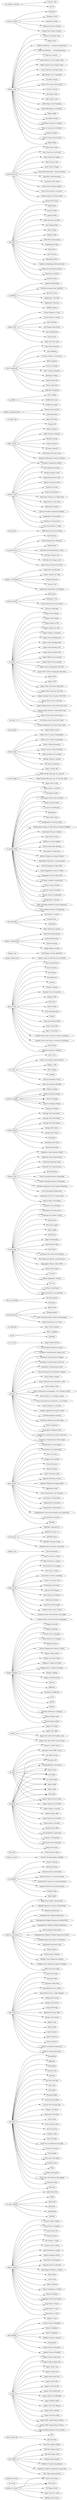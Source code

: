digraph modules {
	rankdir = LR;
	"pointcloud_viewer" -> "Point Cloud Viewer";
	"grid_spline" -> "Thin Plate Spline (Global)";
	"grid_spline" -> "Thin Plate Spline (Local)";
	"grid_spline" -> "Thin Plate Spline (TIN)";
	"grid_spline" -> "B-Spline Approximation";
	"grid_spline" -> "Multilevel B-Spline Interpolation";
	"grid_spline" -> "Multilevel B-Spline Interpolation (from Grid)";
	"grid_spline" -> "Cubic Spline Approximation";
	"grid_calculus_bsl" -> "BSL";
	"grid_calculus_bsl" -> "BSL from File";
	"io_grid" -> "Export ESRI Arc/Info Grid";
	"io_grid" -> "Import ESRI Arc/Info Grid";
	"io_grid" -> "Export Surfer Grid";
	"io_grid" -> "Import Surfer Grid";
	"io_grid" -> "Import Binary Raw Data";
	"io_grid" -> "Export Grid to XYZ";
	"io_grid" -> "Import Grid from XYZ";
	"io_grid" -> "Import USGS SRTM Grid";
	"io_grid" -> "Import MOLA Grid (MEGDR)";
	"io_grid" -> "Import SRTM30 DEM";
	"io_grid" -> "Export True Color Bitmap";
	"io_grid" -> "Import Erdas LAN/GIS";
	"io_grid" -> "Import Grid from Table";
	"io_grid" -> "Import WRF Geogrid Binary Format";
	"io_grid" -> "Export WRF Geogrid Binary Format";
	"io_grid" -> "Import Building Sketches from CityGML";
	"grid_gridding" -> "Shapes to Grid";
	"grid_gridding" -> "Inverse Distance Weighted";
	"grid_gridding" -> "Nearest Neighbour";
	"grid_gridding" -> "Natural Neighbour";
	"grid_gridding" -> "Modifed Quadratic Shepard";
	"grid_gridding" -> "Triangulation";
	"grid_gridding" -> "Kernel Density Estimation";
	"grid_gridding" -> "Angular Distance Weighted";
	"shapes_points" -> "Convert Table to Points";
	"shapes_points" -> "Count Points in Polygons";
	"shapes_points" -> "Create Point Grid";
	"shapes_points" -> "Point Distances";
	"shapes_points" -> "Fit N Points to shape";
	"shapes_points" -> "Convert Lines to Points";
	"shapes_points" -> "Add Coordinates to points";
	"shapes_points" -> "Remove Duplicate Points";
	"shapes_points" -> "Clip Points with Polygons";
	"shapes_points" -> "Separate points by direction";
	"shapes_points" -> "Add Polygon Attributes to Points";
	"shapes_points" -> "Points Filter";
	"shapes_points" -> "Convex Hull";
	"shapes_points" -> "Points Thinning";
	"shapes_points" -> "Convert Multipoints to Points";
	"shapes_points" -> "Thiessen Polygons";
	"shapes_points" -> "Aggregate Point Observations";
	"shapes_points" -> "Snap Points to Points";
	"shapes_points" -> "Snap Points to Lines";
	"shapes_points" -> "Snap Points to Grid";
	"ta_slope_stability" -> "SAFETYFACTOR";
	"ta_slope_stability" -> "TOBIA";
	"ta_slope_stability" -> "SHALSTAB";
	"ta_slope_stability" -> "WETNESS";
	"ta_slope_stability" -> "WEDGEFAIL";
	"ta_slope_stability" -> "ANGMAP";
	"grid_tools" -> "Resampling";
	"grid_tools" -> "Aggregate";
	"grid_tools" -> "Mosaicking";
	"grid_tools" -> "Constant Grid";
	"grid_tools" -> "Patching";
	"grid_tools" -> "Close One Cell Gaps";
	"grid_tools" -> "Close Gaps";
	"grid_tools" -> "Grid Buffer";
	"grid_tools" -> "Threshold Buffer";
	"grid_tools" -> "Grid Proximity Buffer";
	"grid_tools" -> "Convert Data Storage Type";
	"grid_tools" -> "Change Grid Values";
	"grid_tools" -> "Reclassify Grid Values";
	"grid_tools" -> "Crop to Data";
	"grid_tools" -> "Invert Data/No-Data";
	"grid_tools" -> "Grid Orientation";
	"grid_tools" -> "Combine Grids";
	"grid_tools" -> "Grid Cell Index";
	"grid_tools" -> "Grids from classified grid and table";
	"grid_tools" -> "Create Grid System";
	"grid_tools" -> "Grid Masking";
	"grid_tools" -> "Close Gaps with Spline";
	"grid_tools" -> "Proximity Grid";
	"grid_tools" -> "Tiling";
	"grid_tools" -> "Shrink and Expand";
	"grid_tools" -> "Close Gaps with Stepwise Resampling";
	"grid_tools" -> "Transpose Grids";
	"grid_tools" -> "Clip Grids";
	"table_tools" -> "Create New Table";
	"table_tools" -> "Transpose Table";
	"table_tools" -> "Enumerate Table Field";
	"table_tools" -> "Join Attributes from a Table";
	"table_tools" -> "Join Attributes from a Table (Shapes)";
	"table_tools" -> "Change Date Format";
	"table_tools" -> "Change Time Format";
	"table_tools" -> "Change Field Type";
	"table_tools" -> "Append Rows from Table";
	"table_tools" -> "Change Color Format";
	"table_tools" -> "Replace Text";
	"table_tools" -> "Delete Fields";
	"table_tools" -> "Copy Selection";
	"table_tools" -> "Delete Selection";
	"table_tools" -> "Invert Selection";
	"table_tools" -> "Select by Numerical Expression";
	"table_tools" -> "Select by String Expression";
	"statistics_regression" -> "Regression Analysis (Points/Grid)";
	"statistics_regression" -> "Multiple Regression Analysis (Points/Grids)";
	"statistics_regression" -> "Polynomial Regression";
	"statistics_regression" -> "Geographically Weighted Regression";
	"statistics_regression" -> "Geographically Weighted Regression (Points/Grid)";
	"statistics_regression" -> "Geographically Weighted Multiple Regression";
	"statistics_regression" -> "GWR Gridding (Points/Grids)";
	"statistics_regression" -> "Geographically Weighted Multiple Regression (Points)";
	"statistics_regression" -> "Multiple Regression Analysis (Grid/Grids)";
	"statistics_regression" -> "Polynomial Trend from Grids";
	"statistics_regression" -> "Trend Analysis";
	"statistics_regression" -> "Trend Analysis (Shapes)";
	"statistics_regression" -> "Multiple Linear Regression Analysis";
	"statistics_regression" -> "Multiple Linear Regression Analysis (Shapes)";
	"statistics_regression" -> "GWR Grid Downscaling";
	"ta_channels" -> "Channel Network";
	"ta_channels" -> "Watershed Basins";
	"ta_channels" -> "Watershed Basins (Extended)";
	"ta_channels" -> "Vertical Distance to Channel Network";
	"ta_channels" -> "Overland Flow Distance to Channel Network";
	"ta_channels" -> "Channel Network and Drainage Basins";
	"ta_channels" -> "Strahler Order";
	"ta_channels" -> "Valley Depth";
	"shapes_transect" -> "Transect through polygon shapefile";
	"docs_html" -> "SVG Interactive Map";
	"garden_3d_viewer" -> "TIN Viewer";
	"garden_3d_viewer" -> "Point Cloud Viewer";
	"garden_3d_viewer" -> "3D Shapes Viewer";
	"garden_3d_viewer" -> "Globe Viewer for Grids";
	"garden_3d_viewer" -> "Multiple Grids Viewer";
	"db_pgsql" -> "List PostgreSQL Connections";
	"db_pgsql" -> "Connect to PostgreSQL";
	"db_pgsql" -> "Disconnect from PostgreSQL";
	"db_pgsql" -> "Disconnect All";
	"db_pgsql" -> "Begin Transaction";
	"db_pgsql" -> "Commit/Rollback Transaction";
	"db_pgsql" -> "Execute SQL";
	"db_pgsql" -> "List Tables";
	"db_pgsql" -> "List Table Fields";
	"db_pgsql" -> "Import Table";
	"db_pgsql" -> "Export Table";
	"db_pgsql" -> "Drop Table";
	"db_pgsql" -> "Import Table from SQL Query";
	"db_pgsql" -> "Import Shapes from PostGIS";
	"db_pgsql" -> "Export Shapes to PostGIS";
	"db_pgsql" -> "Update Shapes SRID";
	"db_pgsql" -> "Import Raster from PostGIS";
	"db_pgsql" -> "Export Raster to PostGIS";
	"db_pgsql" -> "Update Raster SRID";
	"io_table" -> "Export Text Table";
	"io_table" -> "Import Text Table";
	"io_table" -> "Import Text Table with Numbers only";
	"io_table" -> "Import Text Table (Fixed Column Sizes)";
	"shapes_polygons" -> "Polygon Centroids";
	"shapes_polygons" -> "Polygon Properties";
	"shapes_polygons" -> "Convert Lines to Polygons";
	"shapes_polygons" -> "Point Statistics for Polygons";
	"shapes_polygons" -> "Polygon Dissolve";
	"shapes_polygons" -> "Convert Polygon/Line Vertices to Points";
	"shapes_polygons" -> "Polygon Shape Indices";
	"shapes_polygons" -> "Polygon-Line Intersection";
	"shapes_polygons" -> "Polygons to Edges and Nodes";
	"shapes_polygons" -> "Polygon Parts to Separate Polygons";
	"shapes_polygons" -> "Polygon Clipping";
	"shapes_polygons" -> "Polygon Self-Intersection";
	"shapes_polygons" -> "Intersect";
	"shapes_polygons" -> "Difference";
	"shapes_polygons" -> "Symmetrical Difference";
	"shapes_polygons" -> "Union";
	"shapes_polygons" -> "Update";
	"shapes_polygons" -> "Identity";
	"shapes_polygons" -> "Add Point Attributes to Polygons";
	"shapes_polygons" -> "Flatten Polygon Layer";
	"shapes_polygons" -> "Shared Polygon Edges";
	"shapes_grid" -> "Add Grid Values to Points";
	"shapes_grid" -> "Add Grid Values to Shapes";
	"shapes_grid" -> "Grid Statistics for Polygons";
	"shapes_grid" -> "Grid Values to Points";
	"shapes_grid" -> "Grid Values to Points (randomly)";
	"shapes_grid" -> "Contour Lines from Grid";
	"shapes_grid" -> "Vectorising Grid Classes";
	"shapes_grid" -> "Clip Grid with Polygon";
	"shapes_grid" -> "Local Minima and Maxima";
	"shapes_grid" -> "Grid System Extent";
	"shapes_grid" -> "Clip Grid with Rectangle";
	"shapes_grid" -> "Gradient Vectors from Surface";
	"shapes_grid" -> "Gradient Vectors from Direction and Length";
	"shapes_grid" -> "Gradient Vectors from Directional Components";
	"imagery_svm" -> "SVM Classification";
	"sim_ihacres" -> "IHACRES Calibration (2)";
	"sim_ihacres" -> "IHACRES Version 1.0";
	"sim_ihacres" -> "IHACRES Basin";
	"sim_ihacres" -> "IHACRES Elevation Bands";
	"sim_ihacres" -> "IHACRES Elevation Bands Calibration";
	"grid_analysis" -> "Accumulated Cost (Isotropic)";
	"grid_analysis" -> "Accumulated Cost (Anisotropic)";
	"grid_analysis" -> "Least Cost Paths";
	"grid_analysis" -> "Change Vector Analysis";
	"grid_analysis" -> "Covered Distance";
	"grid_analysis" -> "Pattern Analysis";
	"grid_analysis" -> "Layer of extreme value";
	"grid_analysis" -> "Analytical Hierarchy Process";
	"grid_analysis" -> "Ordered Weighted Averaging (OWA)";
	"grid_analysis" -> "Aggregation Index";
	"grid_analysis" -> "Cross-Classification and Tabulation";
	"grid_analysis" -> "Soil Texture Classification";
	"grid_analysis" -> "Fragmentation (Standard)";
	"grid_analysis" -> "Fragmentation (Alternative)";
	"grid_analysis" -> "Fragmentation Classes from Density and Connectivity";
	"grid_analysis" -> "Accumulation Functions";
	"grid_analysis" -> "IMCORR ";
	"pj_proj4" -> "Set Coordinate Reference System";
	"pj_proj4" -> "Coordinate Transformation (Shapes List)";
	"pj_proj4" -> "Coordinate Transformation (Shapes)";
	"pj_proj4" -> "Coordinate Transformation (Grid List)";
	"pj_proj4" -> "Coordinate Transformation (Grid)";
	"pj_proj4" -> "Proj.4 (Command Line Arguments, Shapes)";
	"pj_proj4" -> "Proj.4 (Dialog, Shapes)";
	"pj_proj4" -> "Proj.4 (Command Line Arguments, Grid)";
	"pj_proj4" -> "Proj.4 (Dialog, Grid)";
	"pj_proj4" -> "Proj.4 (Command Line Arguments, List of Shapes Layers)";
	"pj_proj4" -> "Proj.4 (Dialog, List of Shapes Layers)";
	"pj_proj4" -> "Proj.4 (Command Line Arguments, List of Grids)";
	"pj_proj4" -> "Proj.4 (Dialog, List of Grids)";
	"pj_proj4" -> "Change Longitudinal Range for Grids";
	"pj_proj4" -> "Latitude/Longitude Graticule";
	"pj_proj4" -> "Coordinate Reference System Picker";
	"pj_proj4" -> "Tissot's Indicatrix";
	"pj_proj4" -> "Geographic Coordinate Grids";
	"pj_proj4" -> "Coordinate Transformation (Point Cloud List)";
	"pj_proj4" -> "Coordinate Transformation (Point Cloud)";
	"io_esri_e00" -> "Import ESRI E00 File";
	"io_gps" -> "GPX to shapefile";
	"io_gps" -> "GPSBabel";
	"ta_compound" -> "Basic Terrain Analysis";
	"pj_georeference" -> "Rectify Grid";
	"pj_georeference" -> "Warping Shapes";
	"pj_georeference" -> "Direct Georeferencing of Airborne Photographs";
	"pj_georeference" -> "Define Georeference for Grids";
	"sim_fire_spreading" -> "Fire Risk Analysis";
	"sim_fire_spreading" -> "Simulation";
	"ta_hydrology" -> "Catchment Area (Parallel)";
	"ta_hydrology" -> "Catchment Area (Recursive)";
	"ta_hydrology" -> "Catchment Area (Flow Tracing)";
	"ta_hydrology" -> "Upslope Area";
	"ta_hydrology" -> "Flow Path Length";
	"ta_hydrology" -> "Slope Length";
	"ta_hydrology" -> "Cell Balance";
	"ta_hydrology" -> "Edge Contamination";
	"ta_hydrology" -> "SAGA Wetness Index";
	"ta_hydrology" -> "Lake Flood";
	"ta_hydrology" -> "Catchment Area (Mass-Flux Method)";
	"ta_hydrology" -> "Flow Width and Specific Catchment Area";
	"ta_hydrology" -> "Topographic Wetness Index (TWI)";
	"ta_hydrology" -> "Stream Power Index";
	"ta_hydrology" -> "LS Factor";
	"ta_hydrology" -> "Melton Ruggedness Number";
	"ta_hydrology" -> "TCI Low";
	"ta_hydrology" -> "LS-Factor, Field Based";
	"ta_hydrology" -> "Slope Limited Flow Accumulation";
	"imagery_tools" -> "Vegetation Index (Distance Based)";
	"imagery_tools" -> "Vegetation Index (Slope Based)";
	"imagery_tools" -> "Enhanced Vegetation Index";
	"imagery_tools" -> "Tasseled Cap Transformation";
	"imagery_tools" -> "IHS Sharpening";
	"imagery_tools" -> "Colour Normalized Brovey Sharpening";
	"imagery_tools" -> "Colour Normalized Spectral Sharpening";
	"imagery_tools" -> "Principle Components Based Image Sharpening";
	"imagery_tools" -> "Top of Atmosphere Reflectance";
	"imagery_tools" -> "Automated Cloud Cover Assessment";
	"imagery_tools" -> "Landsat Import with Options";
	"db_odbc" -> "Connect to ODBC Source";
	"db_odbc" -> "Disconnect from ODBC Source";
	"db_odbc" -> "Commit/Rollback Transaction";
	"db_odbc" -> "Execute SQL";
	"db_odbc" -> "List Table Fields";
	"db_odbc" -> "Import Table";
	"db_odbc" -> "Export Table";
	"db_odbc" -> "Drop Table";
	"db_odbc" -> "Import Table from SQL Query";
	"db_odbc" -> "List ODBC Servers";
	"db_odbc" -> "List Tables";
	"db_odbc" -> "Disconnect All";
	"contrib_perego" -> "Average With Thereshold 1";
	"contrib_perego" -> "Average With Thereshold 2";
	"contrib_perego" -> "Average With Thereshold 3";
	"contrib_perego" -> "Average With Mask 1";
	"contrib_perego" -> "Average With Mask 2";
	"contrib_perego" -> "Destriping";
	"contrib_perego" -> "Destriping with Mask";
	"contrib_perego" -> "Directional Average";
	"statistics_kriging" -> "Ordinary Kriging";
	"statistics_kriging" -> "Ordinary Kriging (Global)";
	"statistics_kriging" -> "Universal Kriging";
	"statistics_kriging" -> "Universal Kriging (Global)";
	"statistics_kriging" -> "Variogram (Dialog))";
	"statistics_kriging" -> "Ordinary Kriging";
	"statistics_kriging" -> "Ordinary Kriging (Global)";
	"statistics_kriging" -> "Universal Kriging";
	"statistics_kriging" -> "Universal Kriging (Global)";
	"tin_tools" -> "Grid to TIN";
	"tin_tools" -> "Grid to TIN (Surface Specific Points)";
	"tin_tools" -> "Shapes to TIN";
	"tin_tools" -> "TIN to Shapes";
	"tin_tools" -> "Gradient";
	"tin_tools" -> "Flow Accumulation (Trace)";
	"tin_tools" -> "Flow Accumulation (Parallel)";
	"tin_viewer" -> "TIN Viewer";
	"grid_calculus" -> "Grid Normalisation";
	"grid_calculus" -> "Grid Calculator";
	"grid_calculus" -> "Grid Volume";
	"grid_calculus" -> "Grid Difference";
	"grid_calculus" -> "Function";
	"grid_calculus" -> "Geometric Figures";
	"grid_calculus" -> "Random Terrain Generation";
	"grid_calculus" -> "Random Field";
	"grid_calculus" -> "Grids Sum";
	"grid_calculus" -> "Grids Product";
	"grid_calculus" -> "Grid Standardisation";
	"grid_calculus" -> "Fuzzify";
	"grid_calculus" -> "Fuzzy Intersection (AND)";
	"grid_calculus" -> "Fuzzy Union (OR)";
	"grid_calculus" -> "Metric Conversions";
	"grid_calculus" -> "Gradient Vector from Cartesian to Polar Coordinates";
	"grid_calculus" -> "Gradient Vector from Polar to Cartesian Coordinates";
	"grid_calculus" -> "Grid Division";
	"grid_calculus" -> "Spherical Harmonic Synthesis";
	"garden_webservices" -> "Import a Map via Web Map Service (WMS)";
	"imagery_rga" -> "Fast Region Growing Algorithm";
	"imagery_segmentation" -> "Watershed Segmentation";
	"imagery_segmentation" -> "Grid Skeletonization";
	"imagery_segmentation" -> "Seed Generation";
	"imagery_segmentation" -> "Simple Region Growing";
	"sim_hydrology" -> "Soil Moisture Content";
	"sim_hydrology" -> "Overland Flow ";
	"sim_hydrology" -> "TOPMODEL";
	"sim_hydrology" -> "Water Retention Capacity";
	"ta_morphometry" -> "Slope, Aspect, Curvature";
	"ta_morphometry" -> "Convergence Index";
	"ta_morphometry" -> "Convergence Index (Search Radius)";
	"ta_morphometry" -> "Surface Specific Points";
	"ta_morphometry" -> "Curvature Classification";
	"ta_morphometry" -> "Hypsometry";
	"ta_morphometry" -> "Real Surface Area";
	"ta_morphometry" -> "Morphometric Protection Index";
	"ta_morphometry" -> "Multiresolution Index of Valley Bottom Flatness (MRVBF)";
	"ta_morphometry" -> "Downslope Distance Gradient";
	"ta_morphometry" -> "Mass Balance Index";
	"ta_morphometry" -> "Effective Air Flow Heights";
	"ta_morphometry" -> "Diurnal Anisotropic Heating";
	"ta_morphometry" -> "Land Surface Temperature";
	"ta_morphometry" -> "Relative Heights and Slope Positions";
	"ta_morphometry" -> "Wind Effect (Windward / Leeward Index)";
	"ta_morphometry" -> "Terrain Ruggedness Index (TRI)";
	"ta_morphometry" -> "Vector Ruggedness Measure (VRM)";
	"ta_morphometry" -> "Topographic Position Index (TPI)";
	"ta_morphometry" -> "TPI Based Landform Classification";
	"ta_morphometry" -> "Terrain Surface Texture";
	"ta_morphometry" -> "Terrain Surface Convexity";
	"ta_morphometry" -> "Terrain Surface Classification";
	"ta_morphometry" -> "Morphometric Features";
	"ta_morphometry" -> "Valley and Ridge Detection (Top Hat Approach)";
	"ta_morphometry" -> "Fuzzy Landform Element Classification";
	"io_grid_image" -> "Export Image (bmp, jpg, pcx, png, tif)";
	"io_grid_image" -> "Import Image (bmp, jpg, png, tif, gif, pnm, xpm)";
	"io_grid_image" -> "Export Grid to KML";
	"climate_tools" -> "Multi Level to Surface Interpolation";
	"climate_tools" -> "Multi Level to Points Interpolation";
	"climate_tools" -> "Earth's Orbital Parameters";
	"climate_tools" -> "Annual Course of Daily Insolation";
	"climate_tools" -> "Daily Insolation over Latitude";
	"climate_tools" -> "Monthly Global by Latitude";
	"climate_tools" -> "PET (after Hargreave)";
	"climate_tools" -> "Daily to Hourly PET";
	"io_grid_grib2" -> "Import GRIB2 record";
	"io_virtual" -> "Create Virtual Point Cloud Dataset";
	"io_virtual" -> "Get Subset from Virtual Point Cloud";
	"io_virtual" -> "Create Tileshape from Virtual Point Cloud";
	"io_shapes" -> "Export GStat Shapes";
	"io_shapes" -> "Import GStat Shapes";
	"io_shapes" -> "Export Shapes to XYZ";
	"io_shapes" -> "Import Shapes from XYZ";
	"io_shapes" -> "Export Shapes to Generate";
	"io_shapes" -> "Export Surfer Blanking File";
	"io_shapes" -> "Import Surfer Blanking Files";
	"io_shapes" -> "Export Atlas Boundary File";
	"io_shapes" -> "Import Atlas Boundary File";
	"io_shapes" -> "Export WASP terrain map file";
	"io_shapes" -> "Import WASP terrain map file";
	"io_shapes" -> "Import Stereo Lithography File (STL)";
	"io_shapes" -> "Export TIN to Stereo Lithography File (STL)";
	"io_shapes" -> "Import GPX";
	"io_shapes" -> "Export GPX";
	"io_shapes" -> "Import Point Cloud from Shape File";
	"io_shapes" -> "Import Point Cloud from Text File";
	"io_shapes" -> "Export Scalable Vector Graphics (SVG) File";
	"io_shapes" -> "Export Point Cloud to Text File";
	"io_shapes" -> "Import Simple Features from Well Known Text";
	"io_shapes" -> "Export Simple Features to Well Known Text";
	"garden_fractals" -> "Bifurcation";
	"garden_fractals" -> "Pythagoras' Tree";
	"garden_fractals" -> "Fractal Dimension of Grid Surface";
	"garden_fractals" -> "Gaussian Landscapes";
	"imagery_classification" -> "Supervised Classification";
	"imagery_classification" -> "Cluster Analysis for Grids";
	"imagery_classification" -> "Change Detection";
	"imagery_classification" -> "Decision Tree";
	"imagery_classification" -> "Supervised Classification for Polygons";
	"ta_preprocessor" -> "Flat Detection";
	"ta_preprocessor" -> "Sink Drainage Route Detection";
	"ta_preprocessor" -> "Sink Removal";
	"ta_preprocessor" -> "Fill Sinks (Planchon/Darboux, 2001)";
	"ta_preprocessor" -> "Fill Sinks (Wang & Liu)";
	"ta_preprocessor" -> "Fill Sinks XXL (Wang & Liu)";
	"ta_preprocessor" -> "Burn Stream Network into DEM";
	"sim_erosion" -> "MMF-SAGA Soil Erosion Model";
	"table_calculus" -> "Function Fit";
	"table_calculus" -> "Table Calculator";
	"table_calculus" -> "Table Calculator (Shapes)";
	"table_calculus" -> "Running Average";
	"table_calculus" -> "Cluster Analysis";
	"table_calculus" -> "Principle Components Analysis";
	"table_calculus" -> "Fill Gaps in Records";
	"table_calculus" -> "Find Field of Extreme Value";
	"table_calculus" -> "Minimum Redundancy Feature Selection";
	"statistics_grid" -> "Fast Representativeness";
	"statistics_grid" -> "Residual Analysis (Grid)";
	"statistics_grid" -> "Representativeness (Grid)";
	"statistics_grid" -> "Radius of Variance (Grid)";
	"statistics_grid" -> "Statistics for Grids";
	"statistics_grid" -> "Zonal Grid Statistics";
	"statistics_grid" -> "Directional Statistics for Single Grid";
	"statistics_grid" -> "Global Moran's I for Grids";
	"statistics_grid" -> "Principle Components Analysis";
	"statistics_grid" -> "Multi-Band Variation";
	"statistics_grid" -> "Inverse Principle Components Rotation";
	"statistics_grid" -> "Longitudinal Grid Statistics";
	"statistics_grid" -> "Meridional Grid Statistics";
	"statistics_grid" -> "Save Grid Statistics to Table";
	"io_shapes_dxf" -> "Import DXF Files";
	"imagery_photogrammetry" -> "Resection (Terrestrial)";
	"imagery_photogrammetry" -> "Colorisation (PC)";
	"ta_profiles" -> "Cross Profiles";
	"ta_profiles" -> "Profiles from Lines";
	"ta_profiles" -> "Profile from points";
	"grid_visualisation" -> "Color Palette Rotation";
	"grid_visualisation" -> "Color Blending";
	"grid_visualisation" -> "Fit Color Palette to Grid Values";
	"grid_visualisation" -> "RGB Composite";
	"grid_visualisation" -> "Create 3D Image";
	"grid_visualisation" -> "Color Triangle Composite";
	"grid_visualisation" -> "Histogram Surface";
	"grid_visualisation" -> "Aspect-Slope Grid";
	"grid_visualisation" -> "Terrain Map View";
	"grid_visualisation" -> "Split RGB Composite";
	"shapes_lines" -> "Convert Polygons to Lines";
	"shapes_lines" -> "Convert Points to Line(s)";
	"shapes_lines" -> "Line Properties";
	"shapes_lines" -> "Line-Polygon Intersection";
	"shapes_lines" -> "Line Simplification";
	"shapes_lines" -> "Line Dissolve";
	"shapes_lines" -> "Split Lines with Lines";
	"ta_lighting" -> "Analytical Hillshading";
	"ta_lighting" -> "Potential Incoming Solar Radiation";
	"ta_lighting" -> "Sky View Factor";
	"ta_lighting" -> "Topographic Correction";
	"ta_lighting" -> "Topographic Openness";
	"ta_lighting" -> "Visibility (points)";
	"grid_filter" -> "Simple Filter";
	"grid_filter" -> "Gaussian Filter";
	"grid_filter" -> "Laplacian Filter";
	"grid_filter" -> "Multi Direction Lee Filter";
	"grid_filter" -> "User Defined Filter";
	"grid_filter" -> "Filter Clumps";
	"grid_filter" -> "Majority Filter";
	"grid_filter" -> "DTM Filter (slope-based)";
	"grid_filter" -> "Morphological Filter";
	"grid_filter" -> "Rank Filter";
	"grid_filter" -> "Mesh Denoise";
	"grid_filter" -> "Resampling Filter";
	"grid_filter" -> "Geodesic Morphological Reconstruction";
	"grid_filter" -> "Binary Erosion-Reconstruction";
	"grid_filter" -> "Connectivity Analysis";
	"grid_filter" -> "Sieving Classes";
	"pointcloud_tools" -> "Point Cloud Cutter";
	"pointcloud_tools" -> "Point Cloud from Grid Points";
	"pointcloud_tools" -> "Point Cloud from Shapes";
	"pointcloud_tools" -> "Point Cloud to Grid";
	"pointcloud_tools" -> "Point Cloud to Shapes";
	"pointcloud_tools" -> "Point Cloud Reclassifier / Subset Extractor";
	"pointcloud_tools" -> "Drop Point Cloud Attributes";
	"pointcloud_tools" -> "Transform Point Cloud";
	"pointcloud_tools" -> "Point Cloud Thinning (simple)";
	"pointcloud_tools" -> "Point Cloud Attribute Calculator";
	"pointcloud_tools" -> "Cluster Analysis for Point Clouds";
	"pointcloud_tools" -> "Merge Point Clouds";
	"shapes_tools" -> "Create New Shapes Layer";
	"shapes_tools" -> "Merge Layers";
	"shapes_tools" -> "Select by Attributes... (Numerical Expression)";
	"shapes_tools" -> "Select by Attributes... (String Expression)";
	"shapes_tools" -> "Select by Location...";
	"shapes_tools" -> "Copy Selection to New Shapes Layer";
	"shapes_tools" -> "Delete Selection from Shapes Layer";
	"shapes_tools" -> "Invert Selection of Shapes Layer";
	"shapes_tools" -> "Split Shapes Layer Completely";
	"shapes_tools" -> "Transform Shapes";
	"shapes_tools" -> "Create Chart Layer (bars/sectors)";
	"shapes_tools" -> "Create Graticule";
	"shapes_tools" -> "Cut Shapes Layer";
	"shapes_tools" -> "Split Shapes Layer";
	"shapes_tools" -> "Split Shapes Layer Randomly";
	"shapes_tools" -> "Split Table/Shapes by Attribute";
	"shapes_tools" -> "Shapes Buffer";
	"shapes_tools" -> "Get Shapes Extents";
	"shapes_tools" -> "QuadTree Structure to Shapes";
	"shapes_tools" -> "Polar to Cartesian Coordinates";
	"shapes_tools" -> "Generate Shapes";
	"shapes_tools" -> "Convert Vertex Type (2D/3D)";
	"shapes_tools" -> "Merge Tables";
	"statistics_points" -> "Variogram";
	"statistics_points" -> "Variogram Cloud";
	"statistics_points" -> "Variogram Surface";
	"statistics_points" -> "Minimum Distance Analysis";
	"statistics_points" -> "Spatial Point Pattern Analysis";
	"sim_cellular_automata" -> "Conway's Life";
	"sim_cellular_automata" -> "Wa-Tor";
}
